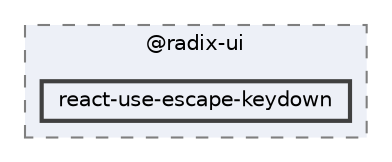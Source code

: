 digraph "C:/Users/arisc/OneDrive/Documents/GitHub/FINAL/EcoEats-Project/node_modules/@radix-ui/react-use-escape-keydown"
{
 // LATEX_PDF_SIZE
  bgcolor="transparent";
  edge [fontname=Helvetica,fontsize=10,labelfontname=Helvetica,labelfontsize=10];
  node [fontname=Helvetica,fontsize=10,shape=box,height=0.2,width=0.4];
  compound=true
  subgraph clusterdir_ab62ad447ec992f2fe79c76b760e4d1f {
    graph [ bgcolor="#edf0f7", pencolor="grey50", label="@radix-ui", fontname=Helvetica,fontsize=10 style="filled,dashed", URL="dir_ab62ad447ec992f2fe79c76b760e4d1f.html",tooltip=""]
  dir_d552a23c4445b10b2dff3a59630ee6f8 [label="react-use-escape-keydown", fillcolor="#edf0f7", color="grey25", style="filled,bold", URL="dir_d552a23c4445b10b2dff3a59630ee6f8.html",tooltip=""];
  }
}
